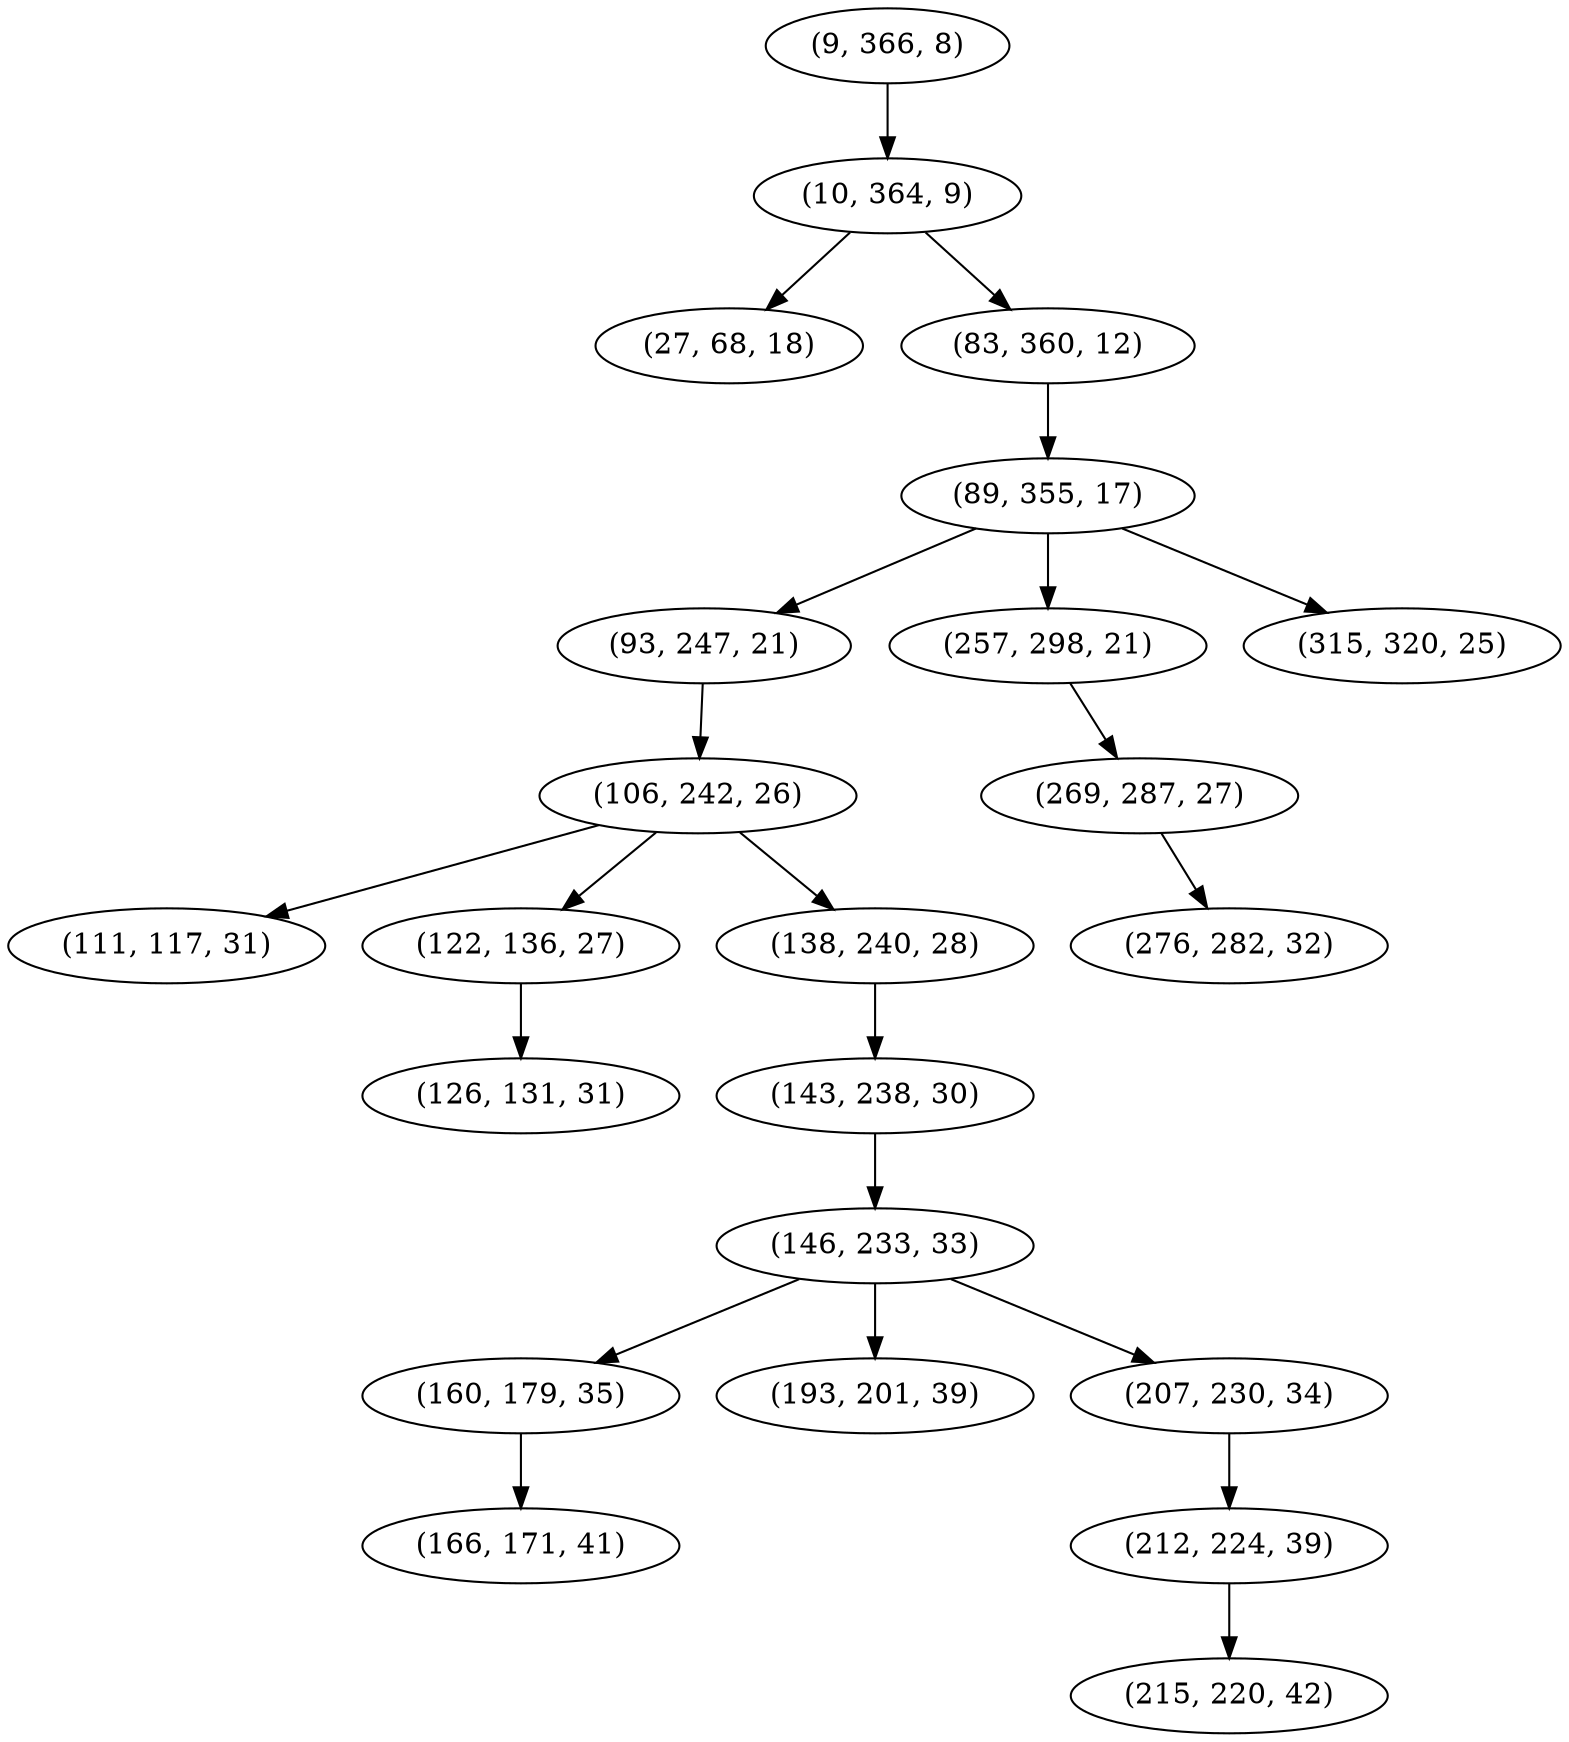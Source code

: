 digraph tree {
    "(9, 366, 8)";
    "(10, 364, 9)";
    "(27, 68, 18)";
    "(83, 360, 12)";
    "(89, 355, 17)";
    "(93, 247, 21)";
    "(106, 242, 26)";
    "(111, 117, 31)";
    "(122, 136, 27)";
    "(126, 131, 31)";
    "(138, 240, 28)";
    "(143, 238, 30)";
    "(146, 233, 33)";
    "(160, 179, 35)";
    "(166, 171, 41)";
    "(193, 201, 39)";
    "(207, 230, 34)";
    "(212, 224, 39)";
    "(215, 220, 42)";
    "(257, 298, 21)";
    "(269, 287, 27)";
    "(276, 282, 32)";
    "(315, 320, 25)";
    "(9, 366, 8)" -> "(10, 364, 9)";
    "(10, 364, 9)" -> "(27, 68, 18)";
    "(10, 364, 9)" -> "(83, 360, 12)";
    "(83, 360, 12)" -> "(89, 355, 17)";
    "(89, 355, 17)" -> "(93, 247, 21)";
    "(89, 355, 17)" -> "(257, 298, 21)";
    "(89, 355, 17)" -> "(315, 320, 25)";
    "(93, 247, 21)" -> "(106, 242, 26)";
    "(106, 242, 26)" -> "(111, 117, 31)";
    "(106, 242, 26)" -> "(122, 136, 27)";
    "(106, 242, 26)" -> "(138, 240, 28)";
    "(122, 136, 27)" -> "(126, 131, 31)";
    "(138, 240, 28)" -> "(143, 238, 30)";
    "(143, 238, 30)" -> "(146, 233, 33)";
    "(146, 233, 33)" -> "(160, 179, 35)";
    "(146, 233, 33)" -> "(193, 201, 39)";
    "(146, 233, 33)" -> "(207, 230, 34)";
    "(160, 179, 35)" -> "(166, 171, 41)";
    "(207, 230, 34)" -> "(212, 224, 39)";
    "(212, 224, 39)" -> "(215, 220, 42)";
    "(257, 298, 21)" -> "(269, 287, 27)";
    "(269, 287, 27)" -> "(276, 282, 32)";
}
